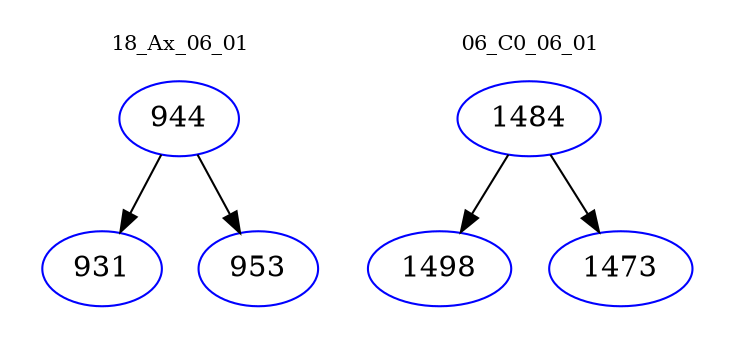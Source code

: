 digraph{
subgraph cluster_0 {
color = white
label = "18_Ax_06_01";
fontsize=10;
T0_944 [label="944", color="blue"]
T0_944 -> T0_931 [color="black"]
T0_931 [label="931", color="blue"]
T0_944 -> T0_953 [color="black"]
T0_953 [label="953", color="blue"]
}
subgraph cluster_1 {
color = white
label = "06_C0_06_01";
fontsize=10;
T1_1484 [label="1484", color="blue"]
T1_1484 -> T1_1498 [color="black"]
T1_1498 [label="1498", color="blue"]
T1_1484 -> T1_1473 [color="black"]
T1_1473 [label="1473", color="blue"]
}
}
